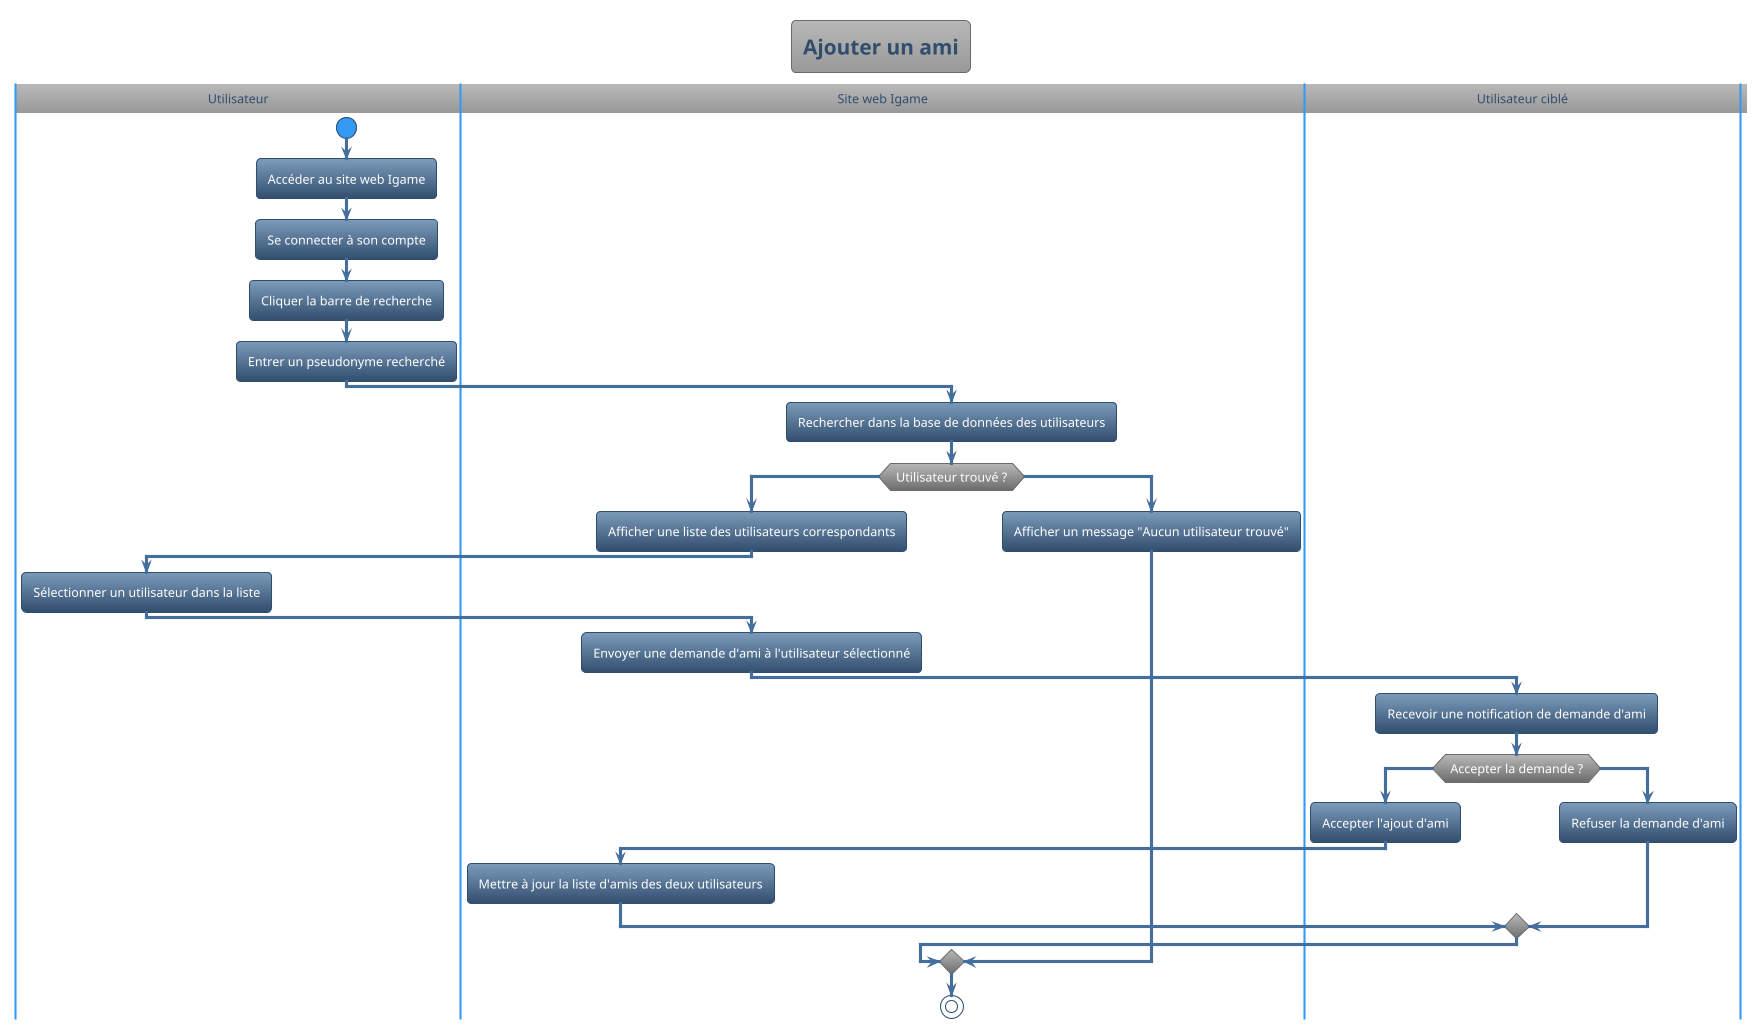 @startuml
!theme spacelab
title Ajouter un ami
|Utilisateur|
start
:Accéder au site web Igame;
:Se connecter à son compte;
:Cliquer la barre de recherche;
:Entrer un pseudonyme recherché;
|Site web Igame|
:Rechercher dans la base de données des utilisateurs;
if (Utilisateur trouvé ?) then (Oui)
    :Afficher une liste des utilisateurs correspondants;
    |Utilisateur|
    :Sélectionner un utilisateur dans la liste;
    |Site web Igame|
    :Envoyer une demande d'ami à l'utilisateur sélectionné;
    |Utilisateur ciblé|
    :Recevoir une notification de demande d'ami;
    if (Accepter la demande ?) then (Oui)
        :Accepter l'ajout d'ami;
        |Site web Igame|
        :Mettre à jour la liste d'amis des deux utilisateurs;
    else (Non)
        |Utilisateur ciblé|
        :Refuser la demande d'ami;
    endif
else (Non)
    |Site web Igame|
    :Afficher un message "Aucun utilisateur trouvé";
endif
stop
@enduml
